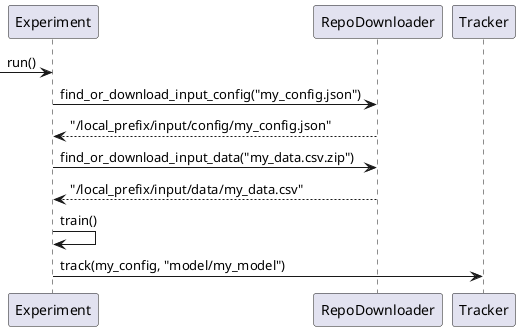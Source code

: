 @startuml
-> Experiment: run()
Experiment -> RepoDownloader: find_or_download_input_config("my_config.json")
Experiment <-- RepoDownloader: "/local_prefix/input/config/my_config.json"

Experiment -> RepoDownloader: find_or_download_input_data("my_data.csv.zip")
Experiment <-- RepoDownloader: "/local_prefix/input/data/my_data.csv"

Experiment -> Experiment: train()

Experiment -> Tracker: track(my_config, "model/my_model")

@enduml